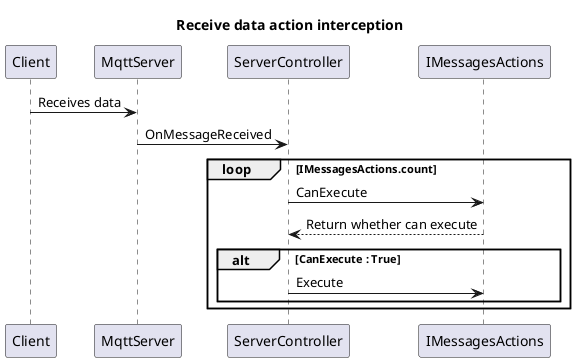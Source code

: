 @startuml Hub SSD diagrams
title Receive data action interception

Client -> MqttServer: Receives data
MqttServer -> ServerController: OnMessageReceived
loop IMessagesActions.count
    ServerController -> IMessagesActions: CanExecute
    IMessagesActions --> ServerController: Return whether can execute

    alt CanExecute : True
        ServerController -> IMessagesActions: Execute
    end
    
end

@enduml